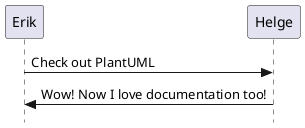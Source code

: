 @startuml PlantUML demo
skinparam Style strictuml
Erik -> Helge : Check out PlantUML
Helge -> Erik : Wow! Now I love documentation too!
@enduml
